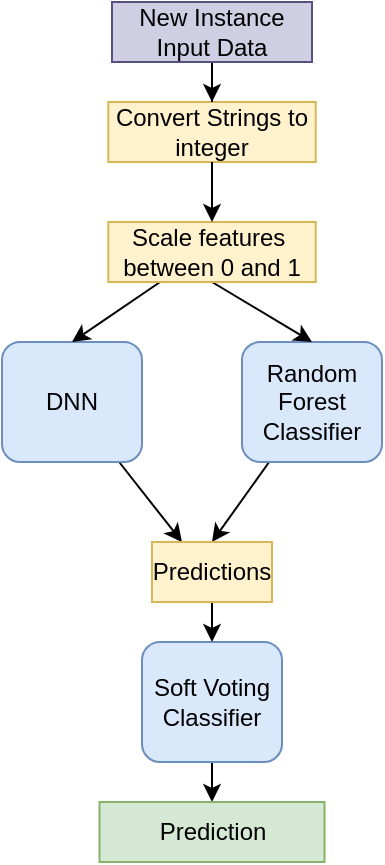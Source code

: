 <mxfile version="20.6.0" type="device"><diagram id="5eRNv5LiHNP1VsPuxOIL" name="Page-1"><mxGraphModel dx="1756" dy="1593" grid="1" gridSize="10" guides="1" tooltips="1" connect="1" arrows="1" fold="1" page="1" pageScale="1" pageWidth="850" pageHeight="1100" math="0" shadow="0"><root><mxCell id="0"/><mxCell id="1" parent="0"/><mxCell id="_lFUlA7z9PY0vmVfFhFn-16" style="edgeStyle=none;rounded=0;orthogonalLoop=1;jettySize=auto;html=1;entryX=0.5;entryY=0;entryDx=0;entryDy=0;" parent="1" source="_lFUlA7z9PY0vmVfFhFn-6" target="_lFUlA7z9PY0vmVfFhFn-37" edge="1"><mxGeometry relative="1" as="geometry"/></mxCell><mxCell id="_lFUlA7z9PY0vmVfFhFn-6" value="Random&lt;br&gt;Forest&lt;br&gt;Classifier" style="rounded=1;whiteSpace=wrap;html=1;fillColor=#dae8fc;strokeColor=#6c8ebf;" parent="1" vertex="1"><mxGeometry x="-310" y="100" width="70" height="60" as="geometry"/></mxCell><mxCell id="_lFUlA7z9PY0vmVfFhFn-25" style="edgeStyle=none;rounded=0;orthogonalLoop=1;jettySize=auto;html=1;entryX=0.5;entryY=0;entryDx=0;entryDy=0;" parent="1" source="_lFUlA7z9PY0vmVfFhFn-9" target="_lFUlA7z9PY0vmVfFhFn-27" edge="1"><mxGeometry relative="1" as="geometry"><mxPoint x="-325" y="380" as="targetPoint"/></mxGeometry></mxCell><mxCell id="_lFUlA7z9PY0vmVfFhFn-9" value="Soft Voting Classifier" style="rounded=1;whiteSpace=wrap;html=1;fillColor=#dae8fc;strokeColor=#6c8ebf;" parent="1" vertex="1"><mxGeometry x="-360" y="250" width="70" height="60" as="geometry"/></mxCell><mxCell id="_lFUlA7z9PY0vmVfFhFn-15" style="edgeStyle=none;rounded=0;orthogonalLoop=1;jettySize=auto;html=1;entryX=0.25;entryY=0;entryDx=0;entryDy=0;" parent="1" source="_lFUlA7z9PY0vmVfFhFn-11" target="_lFUlA7z9PY0vmVfFhFn-37" edge="1"><mxGeometry relative="1" as="geometry"/></mxCell><mxCell id="_lFUlA7z9PY0vmVfFhFn-11" value="DNN" style="rounded=1;whiteSpace=wrap;html=1;fillColor=#dae8fc;strokeColor=#6c8ebf;" parent="1" vertex="1"><mxGeometry x="-430" y="100" width="70" height="60" as="geometry"/></mxCell><mxCell id="_lFUlA7z9PY0vmVfFhFn-19" style="edgeStyle=none;rounded=0;orthogonalLoop=1;jettySize=auto;html=1;entryX=0.5;entryY=0;entryDx=0;entryDy=0;exitX=0.25;exitY=1;exitDx=0;exitDy=0;" parent="1" source="djcHlAn-ZzxiRz2oxGq0-2" target="_lFUlA7z9PY0vmVfFhFn-11" edge="1"><mxGeometry relative="1" as="geometry"><mxPoint x="-350.0" y="50.0" as="sourcePoint"/></mxGeometry></mxCell><mxCell id="_lFUlA7z9PY0vmVfFhFn-20" style="edgeStyle=none;rounded=0;orthogonalLoop=1;jettySize=auto;html=1;entryX=0.5;entryY=0;entryDx=0;entryDy=0;exitX=0.5;exitY=1;exitDx=0;exitDy=0;" parent="1" source="djcHlAn-ZzxiRz2oxGq0-2" target="_lFUlA7z9PY0vmVfFhFn-6" edge="1"><mxGeometry relative="1" as="geometry"><mxPoint x="-325.0" y="50.0" as="sourcePoint"/></mxGeometry></mxCell><mxCell id="_lFUlA7z9PY0vmVfFhFn-27" value="Prediction" style="text;html=1;align=center;verticalAlign=middle;whiteSpace=wrap;rounded=0;fillColor=#d5e8d4;strokeColor=#82b366;" parent="1" vertex="1"><mxGeometry x="-381.25" y="330" width="112.5" height="30" as="geometry"/></mxCell><mxCell id="_lFUlA7z9PY0vmVfFhFn-38" style="edgeStyle=none;rounded=0;orthogonalLoop=1;jettySize=auto;html=1;entryX=0.5;entryY=0;entryDx=0;entryDy=0;" parent="1" source="_lFUlA7z9PY0vmVfFhFn-37" target="_lFUlA7z9PY0vmVfFhFn-9" edge="1"><mxGeometry relative="1" as="geometry"/></mxCell><mxCell id="_lFUlA7z9PY0vmVfFhFn-37" value="Predictions" style="text;html=1;strokeColor=#d6b656;fillColor=#fff2cc;align=center;verticalAlign=middle;whiteSpace=wrap;rounded=0;" parent="1" vertex="1"><mxGeometry x="-355" y="200" width="60" height="30" as="geometry"/></mxCell><mxCell id="djcHlAn-ZzxiRz2oxGq0-1" value="Convert Strings to integer" style="rounded=0;whiteSpace=wrap;html=1;fillColor=#fff2cc;strokeColor=#d6b656;" parent="1" vertex="1"><mxGeometry x="-376.875" y="-20" width="103.75" height="30" as="geometry"/></mxCell><mxCell id="djcHlAn-ZzxiRz2oxGq0-2" value="Scale features&amp;nbsp; between 0 and 1" style="rounded=0;whiteSpace=wrap;html=1;fillColor=#fff2cc;strokeColor=#d6b656;" parent="1" vertex="1"><mxGeometry x="-376.875" y="40" width="103.75" height="30" as="geometry"/></mxCell><mxCell id="djcHlAn-ZzxiRz2oxGq0-5" style="edgeStyle=orthogonalEdgeStyle;rounded=0;orthogonalLoop=1;jettySize=auto;html=1;exitX=0.5;exitY=1;exitDx=0;exitDy=0;" parent="1" source="djcHlAn-ZzxiRz2oxGq0-1" target="djcHlAn-ZzxiRz2oxGq0-2" edge="1"><mxGeometry relative="1" as="geometry"><mxPoint x="-325" y="10" as="sourcePoint"/></mxGeometry></mxCell><mxCell id="djcHlAn-ZzxiRz2oxGq0-8" style="edgeStyle=orthogonalEdgeStyle;rounded=0;orthogonalLoop=1;jettySize=auto;html=1;entryX=0.5;entryY=0;entryDx=0;entryDy=0;" parent="1" source="djcHlAn-ZzxiRz2oxGq0-4" target="djcHlAn-ZzxiRz2oxGq0-1" edge="1"><mxGeometry relative="1" as="geometry"/></mxCell><mxCell id="djcHlAn-ZzxiRz2oxGq0-4" value="New Instance&lt;br&gt;Input Data" style="text;html=1;fillColor=#d0cee2;align=center;verticalAlign=middle;whiteSpace=wrap;rounded=0;strokeColor=#56517e;" parent="1" vertex="1"><mxGeometry x="-375" y="-70" width="100" height="30" as="geometry"/></mxCell></root></mxGraphModel></diagram></mxfile>